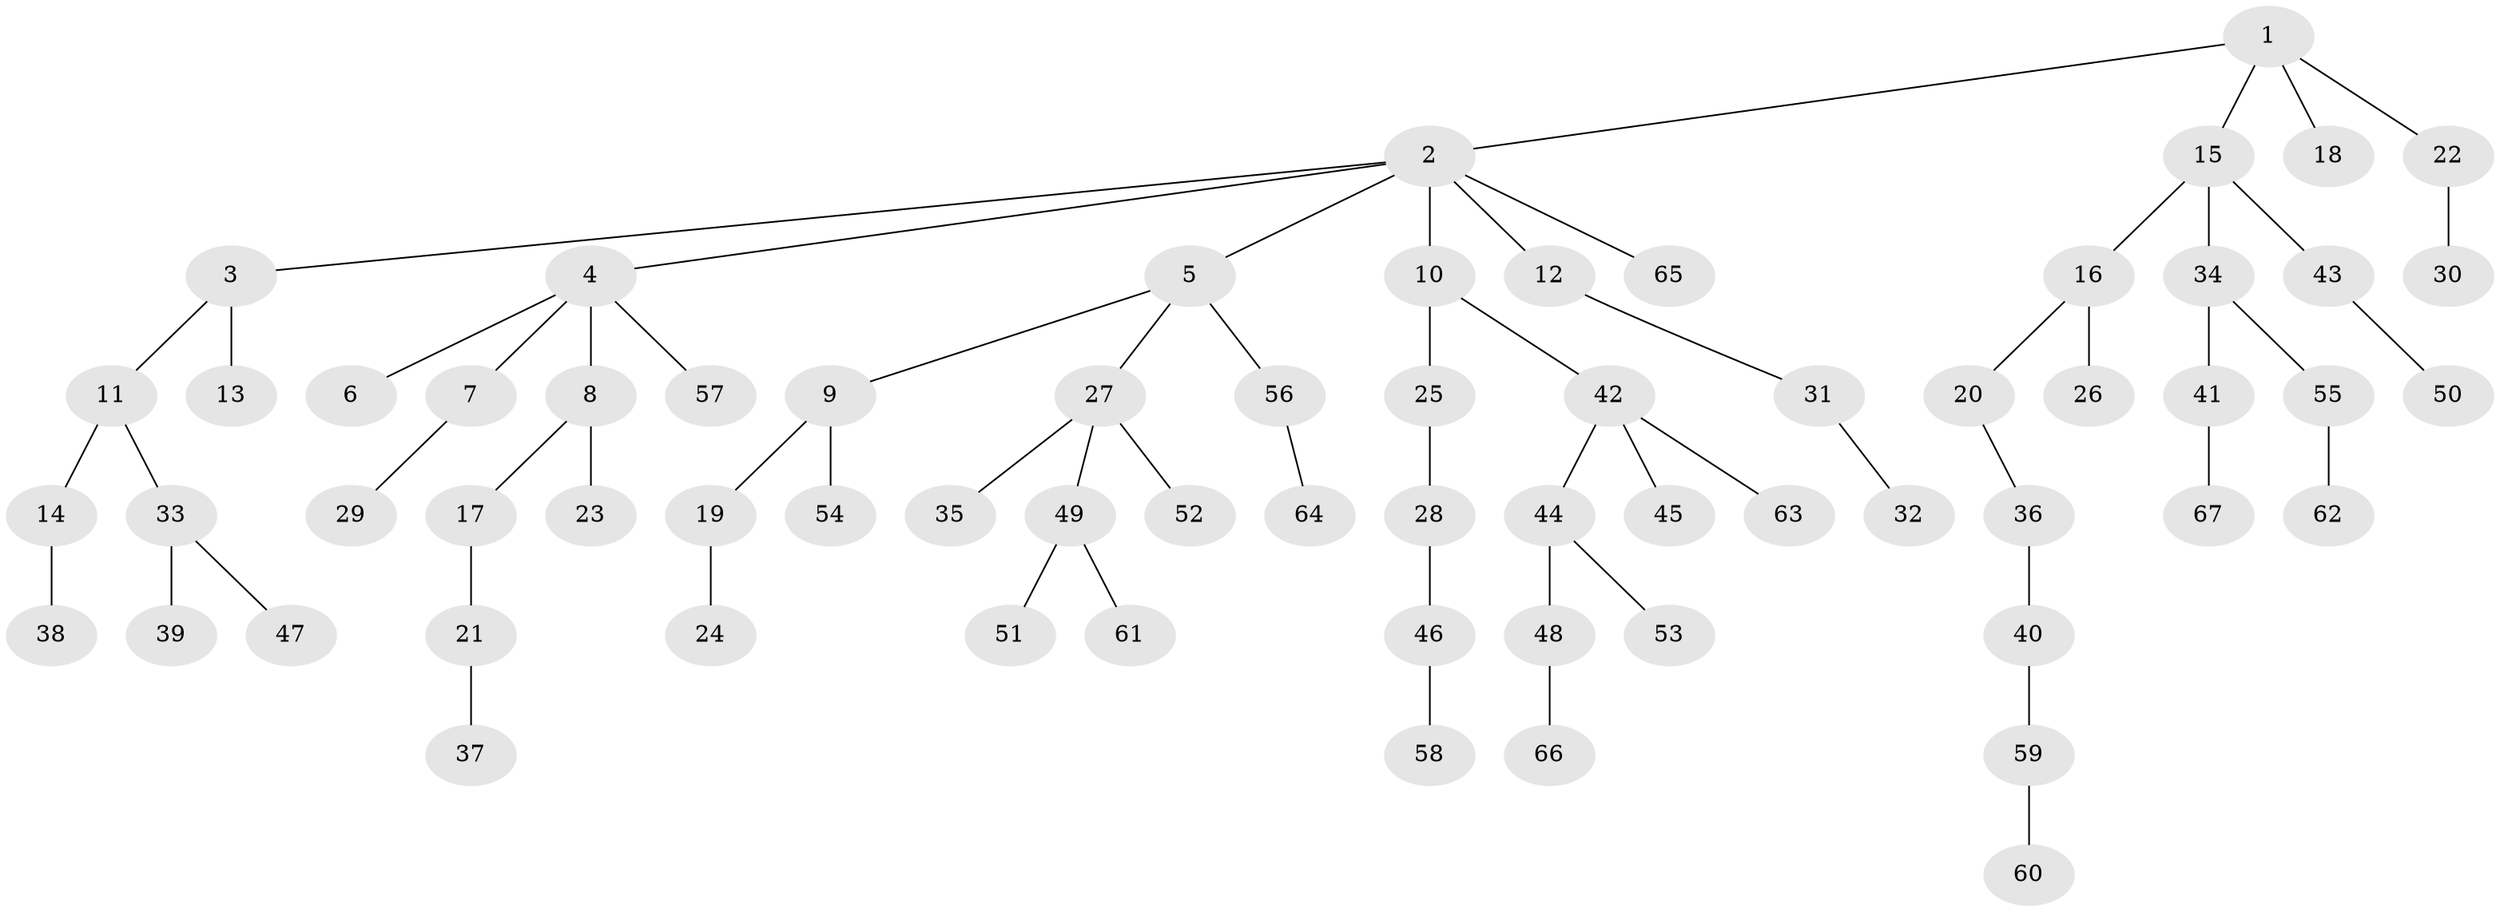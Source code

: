 // Generated by graph-tools (version 1.1) at 2025/02/03/09/25 03:02:23]
// undirected, 67 vertices, 66 edges
graph export_dot {
graph [start="1"]
  node [color=gray90,style=filled];
  1;
  2;
  3;
  4;
  5;
  6;
  7;
  8;
  9;
  10;
  11;
  12;
  13;
  14;
  15;
  16;
  17;
  18;
  19;
  20;
  21;
  22;
  23;
  24;
  25;
  26;
  27;
  28;
  29;
  30;
  31;
  32;
  33;
  34;
  35;
  36;
  37;
  38;
  39;
  40;
  41;
  42;
  43;
  44;
  45;
  46;
  47;
  48;
  49;
  50;
  51;
  52;
  53;
  54;
  55;
  56;
  57;
  58;
  59;
  60;
  61;
  62;
  63;
  64;
  65;
  66;
  67;
  1 -- 2;
  1 -- 15;
  1 -- 18;
  1 -- 22;
  2 -- 3;
  2 -- 4;
  2 -- 5;
  2 -- 10;
  2 -- 12;
  2 -- 65;
  3 -- 11;
  3 -- 13;
  4 -- 6;
  4 -- 7;
  4 -- 8;
  4 -- 57;
  5 -- 9;
  5 -- 27;
  5 -- 56;
  7 -- 29;
  8 -- 17;
  8 -- 23;
  9 -- 19;
  9 -- 54;
  10 -- 25;
  10 -- 42;
  11 -- 14;
  11 -- 33;
  12 -- 31;
  14 -- 38;
  15 -- 16;
  15 -- 34;
  15 -- 43;
  16 -- 20;
  16 -- 26;
  17 -- 21;
  19 -- 24;
  20 -- 36;
  21 -- 37;
  22 -- 30;
  25 -- 28;
  27 -- 35;
  27 -- 49;
  27 -- 52;
  28 -- 46;
  31 -- 32;
  33 -- 39;
  33 -- 47;
  34 -- 41;
  34 -- 55;
  36 -- 40;
  40 -- 59;
  41 -- 67;
  42 -- 44;
  42 -- 45;
  42 -- 63;
  43 -- 50;
  44 -- 48;
  44 -- 53;
  46 -- 58;
  48 -- 66;
  49 -- 51;
  49 -- 61;
  55 -- 62;
  56 -- 64;
  59 -- 60;
}
